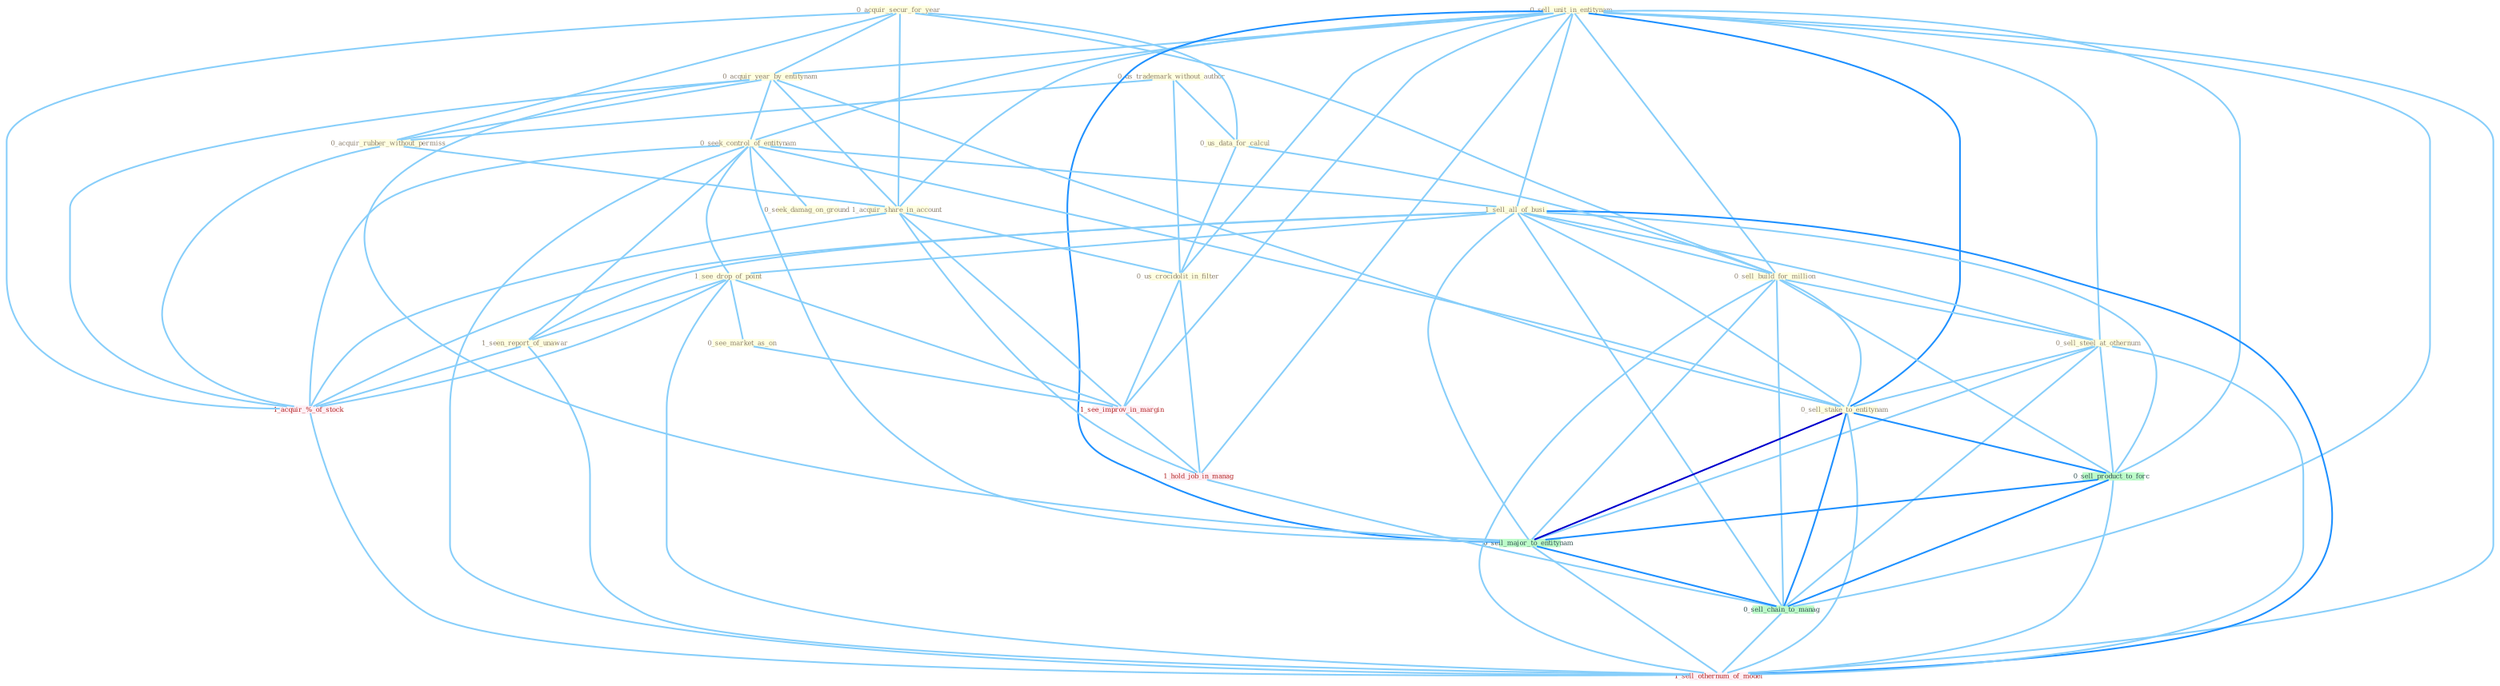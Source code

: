 Graph G{ 
    node
    [shape=polygon,style=filled,width=.5,height=.06,color="#BDFCC9",fixedsize=true,fontsize=4,
    fontcolor="#2f4f4f"];
    {node
    [color="#ffffe0", fontcolor="#8b7d6b"] "0_us_trademark_without_author " "0_acquir_secur_for_year " "0_sell_unit_in_entitynam " "0_acquir_year_by_entitynam " "0_acquir_rubber_without_permiss " "0_seek_control_of_entitynam " "1_sell_all_of_busi " "0_us_data_for_calcul " "0_sell_build_for_million " "1_see_drop_of_point " "0_sell_steel_at_othernum " "1_acquir_share_in_account " "0_seek_damag_on_ground " "1_seen_report_of_unawar " "0_us_crocidolit_in_filter " "0_sell_stake_to_entitynam " "0_see_market_as_on "}
{node [color="#fff0f5", fontcolor="#b22222"] "1_see_improv_in_margin " "1_acquir_%_of_stock " "1_hold_job_in_manag " "1_sell_othernum_of_model "}
edge [color="#B0E2FF"];

	"0_us_trademark_without_author " -- "0_acquir_rubber_without_permiss " [w="1", color="#87cefa" ];
	"0_us_trademark_without_author " -- "0_us_data_for_calcul " [w="1", color="#87cefa" ];
	"0_us_trademark_without_author " -- "0_us_crocidolit_in_filter " [w="1", color="#87cefa" ];
	"0_acquir_secur_for_year " -- "0_acquir_year_by_entitynam " [w="1", color="#87cefa" ];
	"0_acquir_secur_for_year " -- "0_acquir_rubber_without_permiss " [w="1", color="#87cefa" ];
	"0_acquir_secur_for_year " -- "0_us_data_for_calcul " [w="1", color="#87cefa" ];
	"0_acquir_secur_for_year " -- "0_sell_build_for_million " [w="1", color="#87cefa" ];
	"0_acquir_secur_for_year " -- "1_acquir_share_in_account " [w="1", color="#87cefa" ];
	"0_acquir_secur_for_year " -- "1_acquir_%_of_stock " [w="1", color="#87cefa" ];
	"0_sell_unit_in_entitynam " -- "0_acquir_year_by_entitynam " [w="1", color="#87cefa" ];
	"0_sell_unit_in_entitynam " -- "0_seek_control_of_entitynam " [w="1", color="#87cefa" ];
	"0_sell_unit_in_entitynam " -- "1_sell_all_of_busi " [w="1", color="#87cefa" ];
	"0_sell_unit_in_entitynam " -- "0_sell_build_for_million " [w="1", color="#87cefa" ];
	"0_sell_unit_in_entitynam " -- "0_sell_steel_at_othernum " [w="1", color="#87cefa" ];
	"0_sell_unit_in_entitynam " -- "1_acquir_share_in_account " [w="1", color="#87cefa" ];
	"0_sell_unit_in_entitynam " -- "0_us_crocidolit_in_filter " [w="1", color="#87cefa" ];
	"0_sell_unit_in_entitynam " -- "0_sell_stake_to_entitynam " [w="2", color="#1e90ff" , len=0.8];
	"0_sell_unit_in_entitynam " -- "1_see_improv_in_margin " [w="1", color="#87cefa" ];
	"0_sell_unit_in_entitynam " -- "1_hold_job_in_manag " [w="1", color="#87cefa" ];
	"0_sell_unit_in_entitynam " -- "0_sell_product_to_forc " [w="1", color="#87cefa" ];
	"0_sell_unit_in_entitynam " -- "0_sell_major_to_entitynam " [w="2", color="#1e90ff" , len=0.8];
	"0_sell_unit_in_entitynam " -- "0_sell_chain_to_manag " [w="1", color="#87cefa" ];
	"0_sell_unit_in_entitynam " -- "1_sell_othernum_of_model " [w="1", color="#87cefa" ];
	"0_acquir_year_by_entitynam " -- "0_acquir_rubber_without_permiss " [w="1", color="#87cefa" ];
	"0_acquir_year_by_entitynam " -- "0_seek_control_of_entitynam " [w="1", color="#87cefa" ];
	"0_acquir_year_by_entitynam " -- "1_acquir_share_in_account " [w="1", color="#87cefa" ];
	"0_acquir_year_by_entitynam " -- "0_sell_stake_to_entitynam " [w="1", color="#87cefa" ];
	"0_acquir_year_by_entitynam " -- "1_acquir_%_of_stock " [w="1", color="#87cefa" ];
	"0_acquir_year_by_entitynam " -- "0_sell_major_to_entitynam " [w="1", color="#87cefa" ];
	"0_acquir_rubber_without_permiss " -- "1_acquir_share_in_account " [w="1", color="#87cefa" ];
	"0_acquir_rubber_without_permiss " -- "1_acquir_%_of_stock " [w="1", color="#87cefa" ];
	"0_seek_control_of_entitynam " -- "1_sell_all_of_busi " [w="1", color="#87cefa" ];
	"0_seek_control_of_entitynam " -- "1_see_drop_of_point " [w="1", color="#87cefa" ];
	"0_seek_control_of_entitynam " -- "0_seek_damag_on_ground " [w="1", color="#87cefa" ];
	"0_seek_control_of_entitynam " -- "1_seen_report_of_unawar " [w="1", color="#87cefa" ];
	"0_seek_control_of_entitynam " -- "0_sell_stake_to_entitynam " [w="1", color="#87cefa" ];
	"0_seek_control_of_entitynam " -- "1_acquir_%_of_stock " [w="1", color="#87cefa" ];
	"0_seek_control_of_entitynam " -- "0_sell_major_to_entitynam " [w="1", color="#87cefa" ];
	"0_seek_control_of_entitynam " -- "1_sell_othernum_of_model " [w="1", color="#87cefa" ];
	"1_sell_all_of_busi " -- "0_sell_build_for_million " [w="1", color="#87cefa" ];
	"1_sell_all_of_busi " -- "1_see_drop_of_point " [w="1", color="#87cefa" ];
	"1_sell_all_of_busi " -- "0_sell_steel_at_othernum " [w="1", color="#87cefa" ];
	"1_sell_all_of_busi " -- "1_seen_report_of_unawar " [w="1", color="#87cefa" ];
	"1_sell_all_of_busi " -- "0_sell_stake_to_entitynam " [w="1", color="#87cefa" ];
	"1_sell_all_of_busi " -- "1_acquir_%_of_stock " [w="1", color="#87cefa" ];
	"1_sell_all_of_busi " -- "0_sell_product_to_forc " [w="1", color="#87cefa" ];
	"1_sell_all_of_busi " -- "0_sell_major_to_entitynam " [w="1", color="#87cefa" ];
	"1_sell_all_of_busi " -- "0_sell_chain_to_manag " [w="1", color="#87cefa" ];
	"1_sell_all_of_busi " -- "1_sell_othernum_of_model " [w="2", color="#1e90ff" , len=0.8];
	"0_us_data_for_calcul " -- "0_sell_build_for_million " [w="1", color="#87cefa" ];
	"0_us_data_for_calcul " -- "0_us_crocidolit_in_filter " [w="1", color="#87cefa" ];
	"0_sell_build_for_million " -- "0_sell_steel_at_othernum " [w="1", color="#87cefa" ];
	"0_sell_build_for_million " -- "0_sell_stake_to_entitynam " [w="1", color="#87cefa" ];
	"0_sell_build_for_million " -- "0_sell_product_to_forc " [w="1", color="#87cefa" ];
	"0_sell_build_for_million " -- "0_sell_major_to_entitynam " [w="1", color="#87cefa" ];
	"0_sell_build_for_million " -- "0_sell_chain_to_manag " [w="1", color="#87cefa" ];
	"0_sell_build_for_million " -- "1_sell_othernum_of_model " [w="1", color="#87cefa" ];
	"1_see_drop_of_point " -- "1_seen_report_of_unawar " [w="1", color="#87cefa" ];
	"1_see_drop_of_point " -- "0_see_market_as_on " [w="1", color="#87cefa" ];
	"1_see_drop_of_point " -- "1_see_improv_in_margin " [w="1", color="#87cefa" ];
	"1_see_drop_of_point " -- "1_acquir_%_of_stock " [w="1", color="#87cefa" ];
	"1_see_drop_of_point " -- "1_sell_othernum_of_model " [w="1", color="#87cefa" ];
	"0_sell_steel_at_othernum " -- "0_sell_stake_to_entitynam " [w="1", color="#87cefa" ];
	"0_sell_steel_at_othernum " -- "0_sell_product_to_forc " [w="1", color="#87cefa" ];
	"0_sell_steel_at_othernum " -- "0_sell_major_to_entitynam " [w="1", color="#87cefa" ];
	"0_sell_steel_at_othernum " -- "0_sell_chain_to_manag " [w="1", color="#87cefa" ];
	"0_sell_steel_at_othernum " -- "1_sell_othernum_of_model " [w="1", color="#87cefa" ];
	"1_acquir_share_in_account " -- "0_us_crocidolit_in_filter " [w="1", color="#87cefa" ];
	"1_acquir_share_in_account " -- "1_see_improv_in_margin " [w="1", color="#87cefa" ];
	"1_acquir_share_in_account " -- "1_acquir_%_of_stock " [w="1", color="#87cefa" ];
	"1_acquir_share_in_account " -- "1_hold_job_in_manag " [w="1", color="#87cefa" ];
	"1_seen_report_of_unawar " -- "1_acquir_%_of_stock " [w="1", color="#87cefa" ];
	"1_seen_report_of_unawar " -- "1_sell_othernum_of_model " [w="1", color="#87cefa" ];
	"0_us_crocidolit_in_filter " -- "1_see_improv_in_margin " [w="1", color="#87cefa" ];
	"0_us_crocidolit_in_filter " -- "1_hold_job_in_manag " [w="1", color="#87cefa" ];
	"0_sell_stake_to_entitynam " -- "0_sell_product_to_forc " [w="2", color="#1e90ff" , len=0.8];
	"0_sell_stake_to_entitynam " -- "0_sell_major_to_entitynam " [w="3", color="#0000cd" , len=0.6];
	"0_sell_stake_to_entitynam " -- "0_sell_chain_to_manag " [w="2", color="#1e90ff" , len=0.8];
	"0_sell_stake_to_entitynam " -- "1_sell_othernum_of_model " [w="1", color="#87cefa" ];
	"0_see_market_as_on " -- "1_see_improv_in_margin " [w="1", color="#87cefa" ];
	"1_see_improv_in_margin " -- "1_hold_job_in_manag " [w="1", color="#87cefa" ];
	"1_acquir_%_of_stock " -- "1_sell_othernum_of_model " [w="1", color="#87cefa" ];
	"1_hold_job_in_manag " -- "0_sell_chain_to_manag " [w="1", color="#87cefa" ];
	"0_sell_product_to_forc " -- "0_sell_major_to_entitynam " [w="2", color="#1e90ff" , len=0.8];
	"0_sell_product_to_forc " -- "0_sell_chain_to_manag " [w="2", color="#1e90ff" , len=0.8];
	"0_sell_product_to_forc " -- "1_sell_othernum_of_model " [w="1", color="#87cefa" ];
	"0_sell_major_to_entitynam " -- "0_sell_chain_to_manag " [w="2", color="#1e90ff" , len=0.8];
	"0_sell_major_to_entitynam " -- "1_sell_othernum_of_model " [w="1", color="#87cefa" ];
	"0_sell_chain_to_manag " -- "1_sell_othernum_of_model " [w="1", color="#87cefa" ];
}